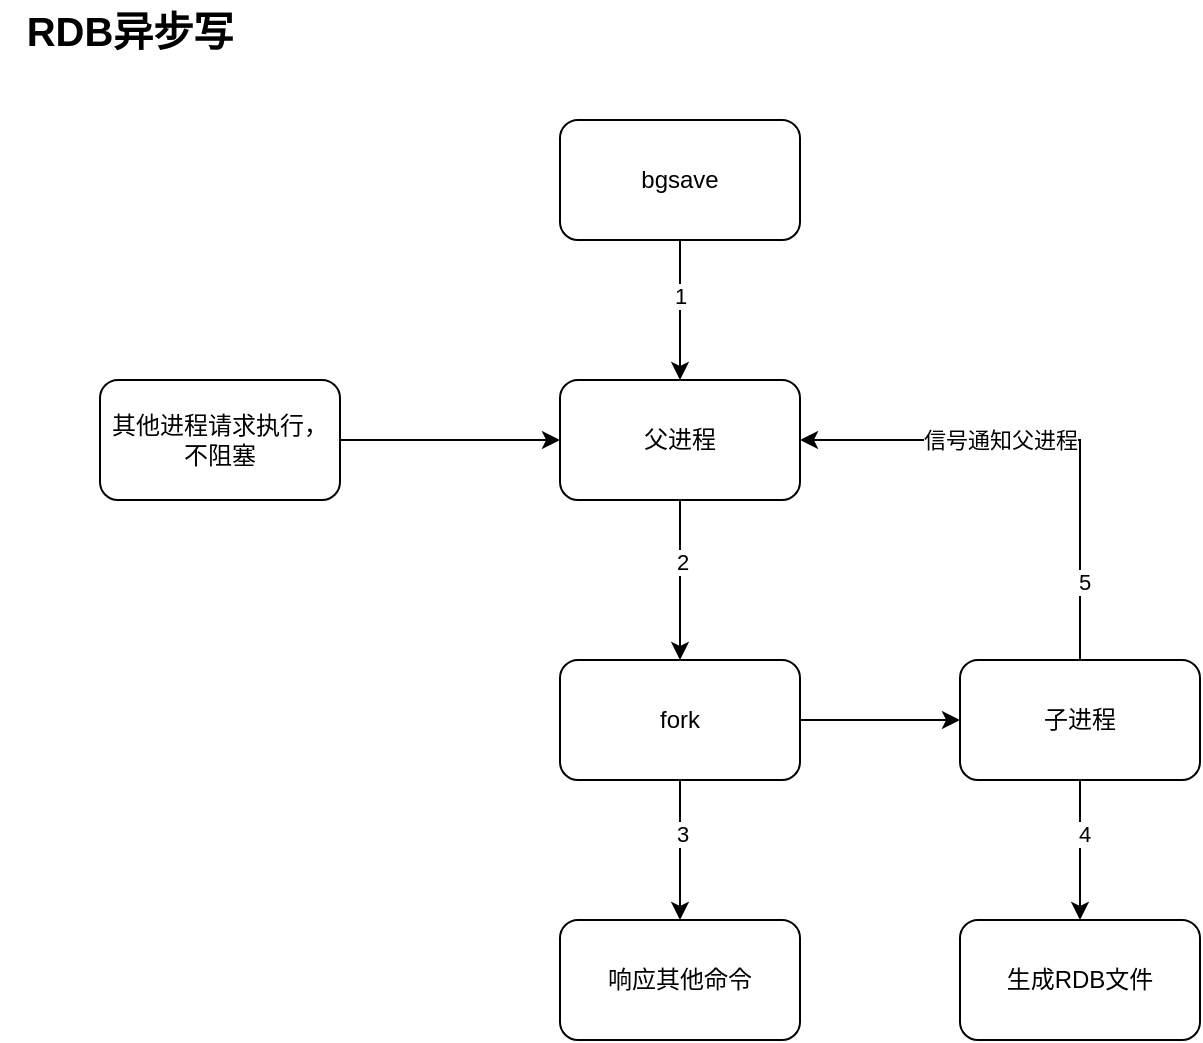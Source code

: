 <mxfile version="17.4.3" type="github">
  <diagram id="qr5SRCUiec8R9foPtyOw" name="第 1 页">
    <mxGraphModel dx="782" dy="1549" grid="1" gridSize="10" guides="1" tooltips="1" connect="1" arrows="1" fold="1" page="1" pageScale="1" pageWidth="827" pageHeight="1169" math="0" shadow="0">
      <root>
        <mxCell id="0" />
        <mxCell id="1" parent="0" />
        <mxCell id="wBb50mCMs4URznQqPQpe-3" value="" style="edgeStyle=orthogonalEdgeStyle;rounded=0;orthogonalLoop=1;jettySize=auto;html=1;" edge="1" parent="1" source="wBb50mCMs4URznQqPQpe-1" target="wBb50mCMs4URznQqPQpe-2">
          <mxGeometry relative="1" as="geometry" />
        </mxCell>
        <mxCell id="wBb50mCMs4URznQqPQpe-14" value="1" style="edgeLabel;html=1;align=center;verticalAlign=middle;resizable=0;points=[];" vertex="1" connectable="0" parent="wBb50mCMs4URznQqPQpe-3">
          <mxGeometry x="-0.213" relative="1" as="geometry">
            <mxPoint as="offset" />
          </mxGeometry>
        </mxCell>
        <mxCell id="wBb50mCMs4URznQqPQpe-1" value="bgsave" style="rounded=1;whiteSpace=wrap;html=1;" vertex="1" parent="1">
          <mxGeometry x="320" y="-10" width="120" height="60" as="geometry" />
        </mxCell>
        <mxCell id="wBb50mCMs4URznQqPQpe-5" value="" style="edgeStyle=orthogonalEdgeStyle;rounded=0;orthogonalLoop=1;jettySize=auto;html=1;" edge="1" parent="1" source="wBb50mCMs4URznQqPQpe-2" target="wBb50mCMs4URznQqPQpe-4">
          <mxGeometry relative="1" as="geometry" />
        </mxCell>
        <mxCell id="wBb50mCMs4URznQqPQpe-15" value="2" style="edgeLabel;html=1;align=center;verticalAlign=middle;resizable=0;points=[];" vertex="1" connectable="0" parent="wBb50mCMs4URznQqPQpe-5">
          <mxGeometry x="-0.242" y="1" relative="1" as="geometry">
            <mxPoint as="offset" />
          </mxGeometry>
        </mxCell>
        <mxCell id="wBb50mCMs4URznQqPQpe-2" value="父进程" style="rounded=1;whiteSpace=wrap;html=1;" vertex="1" parent="1">
          <mxGeometry x="320" y="120" width="120" height="60" as="geometry" />
        </mxCell>
        <mxCell id="wBb50mCMs4URznQqPQpe-7" value="" style="edgeStyle=orthogonalEdgeStyle;rounded=0;orthogonalLoop=1;jettySize=auto;html=1;" edge="1" parent="1" source="wBb50mCMs4URznQqPQpe-4" target="wBb50mCMs4URznQqPQpe-6">
          <mxGeometry relative="1" as="geometry" />
        </mxCell>
        <mxCell id="wBb50mCMs4URznQqPQpe-18" value="" style="edgeStyle=orthogonalEdgeStyle;rounded=0;orthogonalLoop=1;jettySize=auto;html=1;" edge="1" parent="1" source="wBb50mCMs4URznQqPQpe-4" target="wBb50mCMs4URznQqPQpe-17">
          <mxGeometry relative="1" as="geometry" />
        </mxCell>
        <mxCell id="wBb50mCMs4URznQqPQpe-19" value="3" style="edgeLabel;html=1;align=center;verticalAlign=middle;resizable=0;points=[];" vertex="1" connectable="0" parent="wBb50mCMs4URznQqPQpe-18">
          <mxGeometry x="-0.233" y="1" relative="1" as="geometry">
            <mxPoint as="offset" />
          </mxGeometry>
        </mxCell>
        <mxCell id="wBb50mCMs4URznQqPQpe-4" value="fork" style="whiteSpace=wrap;html=1;rounded=1;" vertex="1" parent="1">
          <mxGeometry x="320" y="260" width="120" height="60" as="geometry" />
        </mxCell>
        <mxCell id="wBb50mCMs4URznQqPQpe-9" value="" style="edgeStyle=orthogonalEdgeStyle;rounded=0;orthogonalLoop=1;jettySize=auto;html=1;" edge="1" parent="1" source="wBb50mCMs4URznQqPQpe-6" target="wBb50mCMs4URznQqPQpe-8">
          <mxGeometry relative="1" as="geometry" />
        </mxCell>
        <mxCell id="wBb50mCMs4URznQqPQpe-21" value="4" style="edgeLabel;html=1;align=center;verticalAlign=middle;resizable=0;points=[];" vertex="1" connectable="0" parent="wBb50mCMs4URznQqPQpe-9">
          <mxGeometry x="-0.233" y="2" relative="1" as="geometry">
            <mxPoint as="offset" />
          </mxGeometry>
        </mxCell>
        <mxCell id="wBb50mCMs4URznQqPQpe-12" style="edgeStyle=orthogonalEdgeStyle;rounded=0;orthogonalLoop=1;jettySize=auto;html=1;entryX=1;entryY=0.5;entryDx=0;entryDy=0;exitX=0.5;exitY=0;exitDx=0;exitDy=0;" edge="1" parent="1" source="wBb50mCMs4URznQqPQpe-6" target="wBb50mCMs4URznQqPQpe-2">
          <mxGeometry relative="1" as="geometry" />
        </mxCell>
        <mxCell id="wBb50mCMs4URznQqPQpe-13" value="信号通知父进程" style="edgeLabel;html=1;align=center;verticalAlign=middle;resizable=0;points=[];" vertex="1" connectable="0" parent="wBb50mCMs4URznQqPQpe-12">
          <mxGeometry x="0.267" y="3" relative="1" as="geometry">
            <mxPoint x="8" y="-3" as="offset" />
          </mxGeometry>
        </mxCell>
        <mxCell id="wBb50mCMs4URznQqPQpe-20" value="5" style="edgeLabel;html=1;align=center;verticalAlign=middle;resizable=0;points=[];" vertex="1" connectable="0" parent="wBb50mCMs4URznQqPQpe-12">
          <mxGeometry x="-0.683" y="-2" relative="1" as="geometry">
            <mxPoint as="offset" />
          </mxGeometry>
        </mxCell>
        <mxCell id="wBb50mCMs4URznQqPQpe-6" value="子进程" style="whiteSpace=wrap;html=1;rounded=1;" vertex="1" parent="1">
          <mxGeometry x="520" y="260" width="120" height="60" as="geometry" />
        </mxCell>
        <mxCell id="wBb50mCMs4URznQqPQpe-8" value="生成RDB文件" style="whiteSpace=wrap;html=1;rounded=1;" vertex="1" parent="1">
          <mxGeometry x="520" y="390" width="120" height="60" as="geometry" />
        </mxCell>
        <mxCell id="wBb50mCMs4URznQqPQpe-11" style="edgeStyle=orthogonalEdgeStyle;rounded=0;orthogonalLoop=1;jettySize=auto;html=1;entryX=0;entryY=0.5;entryDx=0;entryDy=0;" edge="1" parent="1" source="wBb50mCMs4URznQqPQpe-10" target="wBb50mCMs4URznQqPQpe-2">
          <mxGeometry relative="1" as="geometry" />
        </mxCell>
        <mxCell id="wBb50mCMs4URznQqPQpe-10" value="其他进程请求执行，不阻塞" style="rounded=1;whiteSpace=wrap;html=1;" vertex="1" parent="1">
          <mxGeometry x="90" y="120" width="120" height="60" as="geometry" />
        </mxCell>
        <mxCell id="wBb50mCMs4URznQqPQpe-17" value="响应其他命令" style="whiteSpace=wrap;html=1;rounded=1;" vertex="1" parent="1">
          <mxGeometry x="320" y="390" width="120" height="60" as="geometry" />
        </mxCell>
        <mxCell id="wBb50mCMs4URznQqPQpe-22" value="&lt;b&gt;&lt;font style=&quot;font-size: 20px&quot;&gt;RDB异步写&lt;/font&gt;&lt;/b&gt;" style="text;html=1;strokeColor=none;fillColor=none;align=center;verticalAlign=middle;whiteSpace=wrap;rounded=0;" vertex="1" parent="1">
          <mxGeometry x="40" y="-70" width="130" height="30" as="geometry" />
        </mxCell>
      </root>
    </mxGraphModel>
  </diagram>
</mxfile>
